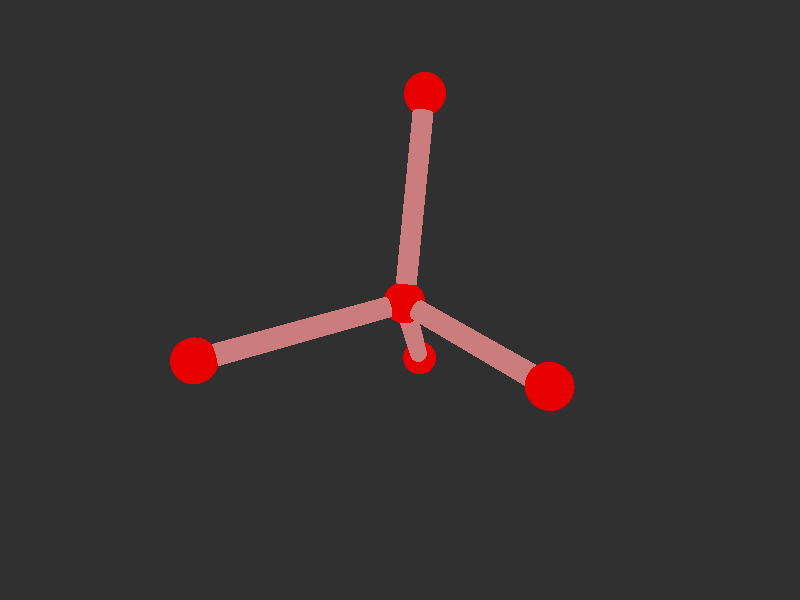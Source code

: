 #version 3.7; 
    global_settings { assumed_gamma 1.0 }
    

    camera {
    location  <20, 20, 20>
    right     x*image_width/image_height
    look_at   <0, 0, 0>
    angle 58
    }

    background { color rgb<1,1,1>*0.03 }


    light_source { <-20, 30, -25> color red 0.6 green 0.6 blue 0.6 }
    light_source { < 20, 30, -25> color red 0.6 green 0.6 blue 0.6 }
    
    #declare m = 1;
    union {

    union {
    sphere { m*<-4.844314097345769e-18,5.937271614953626e-19,0.29566474292216544>, 1 }        
    sphere {  m*<-8.308472619930096e-18,-2.61846892664226e-18,8.678664742922177>, 1 }
    sphere {  m*<9.428090415820634,-1.892761488937008e-18,-3.037668590411167>, 1 }
    sphere {  m*<-4.714045207910317,8.16496580927726,-3.037668590411167>, 1}
    sphere { m*<-4.714045207910317,-8.16496580927726,-3.037668590411167>, 1 }    

        pigment { color rgb<0.8,0,0>  }
    finish { ambient 0.1 diffuse 0.7 phong 1 }
    }    
    union {
    cylinder { m*<-8.308472619930096e-18,-2.61846892664226e-18,8.678664742922177>, <-4.844314097345769e-18,5.937271614953626e-19,0.29566474292216544>, 0.5 }
    cylinder { m*<9.428090415820634,-1.892761488937008e-18,-3.037668590411167>, <-4.844314097345769e-18,5.937271614953626e-19,0.29566474292216544>, 0.5}
    cylinder { m*<-4.714045207910317,8.16496580927726,-3.037668590411167>, <-4.844314097345769e-18,5.937271614953626e-19,0.29566474292216544>, 0.5 }
    cylinder {  m*<-4.714045207910317,-8.16496580927726,-3.037668590411167>, <-4.844314097345769e-18,5.937271614953626e-19,0.29566474292216544>, 0.5}

    pigment { color rgb<0.6,.2,.2>  }
    finish { ambient 0.1 diffuse 0.7 phong 1 }    
    }
    
    // rotate <0, 0, 0>
    }
    #version 3.7; 
    global_settings { assumed_gamma 1.0 }
    

    camera {
    location  <20, 20, 20>
    right     x*image_width/image_height
    look_at   <0, 0, 0>
    angle 58
    }

    background { color rgb<1,1,1>*0.03 }


    light_source { <-20, 30, -25> color red 0.6 green 0.6 blue 0.6 }
    light_source { < 20, 30, -25> color red 0.6 green 0.6 blue 0.6 }
    
    #declare m = 1;
    union {

    union {
    sphere { m*<-4.844314097345769e-18,5.937271614953626e-19,0.29566474292216544>, 1 }        
    sphere {  m*<-8.308472619930096e-18,-2.61846892664226e-18,8.678664742922177>, 1 }
    sphere {  m*<9.428090415820634,-1.892761488937008e-18,-3.037668590411167>, 1 }
    sphere {  m*<-4.714045207910317,8.16496580927726,-3.037668590411167>, 1}
    sphere { m*<-4.714045207910317,-8.16496580927726,-3.037668590411167>, 1 }    

        pigment { color rgb<0.8,0,0>  }
    finish { ambient 0.1 diffuse 0.7 phong 1 }
    }    
    union {
    cylinder { m*<-8.308472619930096e-18,-2.61846892664226e-18,8.678664742922177>, <-4.844314097345769e-18,5.937271614953626e-19,0.29566474292216544>, 0.5 }
    cylinder { m*<9.428090415820634,-1.892761488937008e-18,-3.037668590411167>, <-4.844314097345769e-18,5.937271614953626e-19,0.29566474292216544>, 0.5}
    cylinder { m*<-4.714045207910317,8.16496580927726,-3.037668590411167>, <-4.844314097345769e-18,5.937271614953626e-19,0.29566474292216544>, 0.5 }
    cylinder {  m*<-4.714045207910317,-8.16496580927726,-3.037668590411167>, <-4.844314097345769e-18,5.937271614953626e-19,0.29566474292216544>, 0.5}

    pigment { color rgb<0.6,.2,.2>  }
    finish { ambient 0.1 diffuse 0.7 phong 1 }    
    }
    
    // rotate <0, 0, 0>
    }
    
